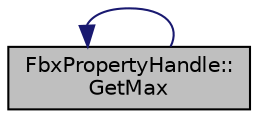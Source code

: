 digraph "FbxPropertyHandle::GetMax"
{
  edge [fontname="Helvetica",fontsize="10",labelfontname="Helvetica",labelfontsize="10"];
  node [fontname="Helvetica",fontsize="10",shape=record];
  rankdir="LR";
  Node73 [label="FbxPropertyHandle::\lGetMax",height=0.2,width=0.4,color="black", fillcolor="grey75", style="filled", fontcolor="black"];
  Node73 -> Node73 [dir="back",color="midnightblue",fontsize="10",style="solid",fontname="Helvetica"];
}
